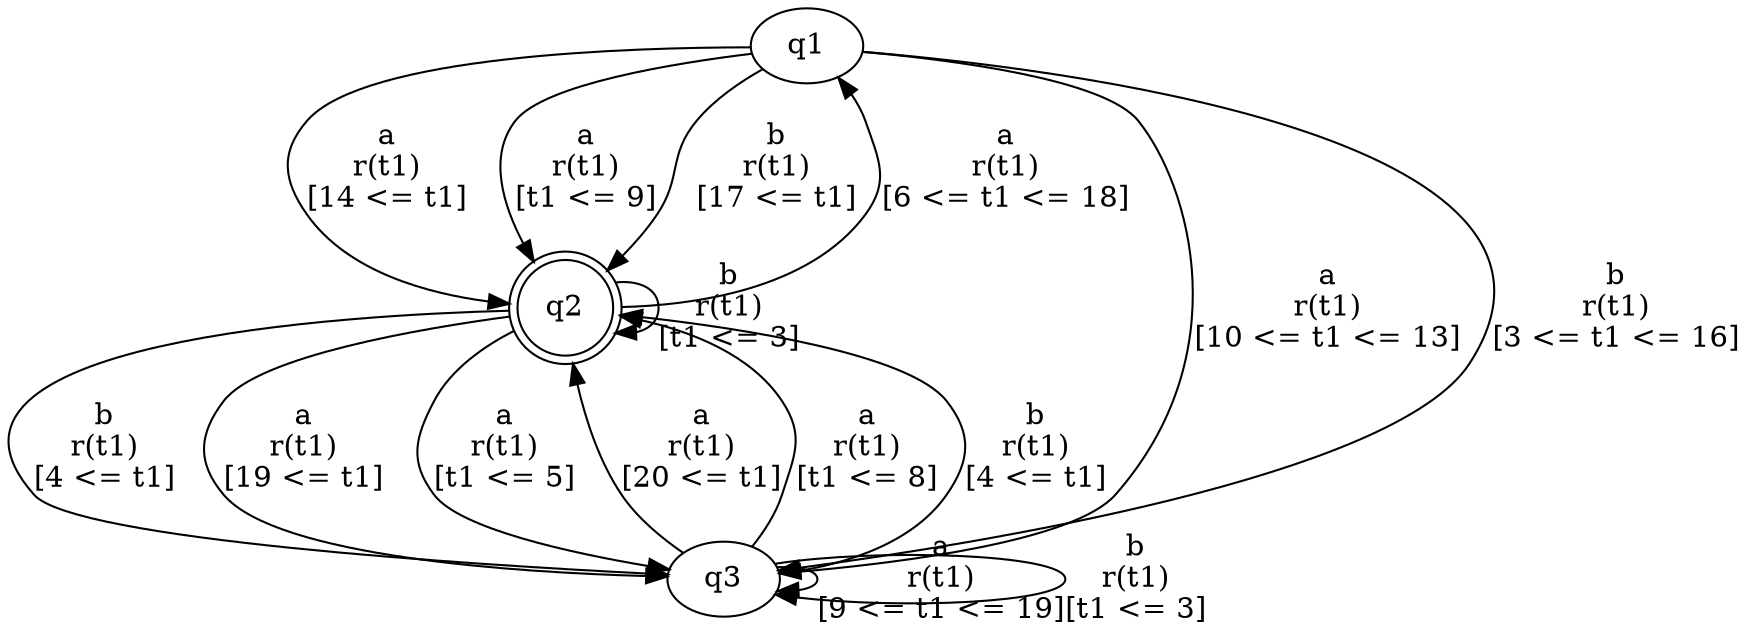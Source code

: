 digraph L {
	qq1[label=q1]
	qq2[label=q2 shape=doublecircle]
	qq3[label=q3]
	qq1 -> qq2[label="a\nr(t1)\n[14 <= t1]"]
	qq2 -> qq3[label="b\nr(t1)\n[4 <= t1]"]
	qq3 -> qq3[label="a\nr(t1)\n[9 <= t1 <= 19]"]
	qq3 -> qq2[label="a\nr(t1)\n[20 <= t1]"]
	qq3 -> qq2[label="a\nr(t1)\n[t1 <= 8]"]
	qq3 -> qq3[label="b\nr(t1)\n[t1 <= 3]"]
	qq3 -> qq2[label="b\nr(t1)\n[4 <= t1]"]
	qq2 -> qq3[label="a\nr(t1)\n[19 <= t1]"]
	qq2 -> qq1[label="a\nr(t1)\n[6 <= t1 <= 18]"]
	qq2 -> qq3[label="a\nr(t1)\n[t1 <= 5]"]
	qq2 -> qq2[label="b\nr(t1)\n[t1 <= 3]"]
	qq1 -> qq3[label="a\nr(t1)\n[10 <= t1 <= 13]"]
	qq1 -> qq3[label="b\nr(t1)\n[3 <= t1 <= 16]"]
	qq1 -> qq2[label="a\nr(t1)\n[t1 <= 9]"]
	qq1 -> qq2[label="b\nr(t1)\n[17 <= t1]"]
}
